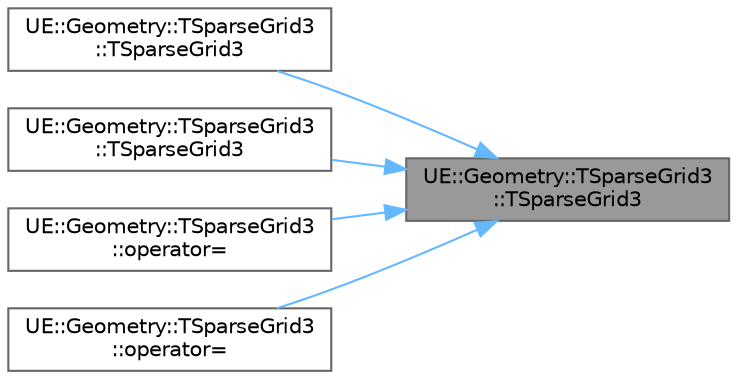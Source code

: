 digraph "UE::Geometry::TSparseGrid3::TSparseGrid3"
{
 // INTERACTIVE_SVG=YES
 // LATEX_PDF_SIZE
  bgcolor="transparent";
  edge [fontname=Helvetica,fontsize=10,labelfontname=Helvetica,labelfontsize=10];
  node [fontname=Helvetica,fontsize=10,shape=box,height=0.2,width=0.4];
  rankdir="RL";
  Node1 [id="Node000001",label="UE::Geometry::TSparseGrid3\l::TSparseGrid3",height=0.2,width=0.4,color="gray40", fillcolor="grey60", style="filled", fontcolor="black",tooltip="Create empty grid."];
  Node1 -> Node2 [id="edge1_Node000001_Node000002",dir="back",color="steelblue1",style="solid",tooltip=" "];
  Node2 [id="Node000002",label="UE::Geometry::TSparseGrid3\l::TSparseGrid3",height=0.2,width=0.4,color="grey40", fillcolor="white", style="filled",URL="$d4/de8/classUE_1_1Geometry_1_1TSparseGrid3.html#a63934fcdfea7775eabc44f72abe35762",tooltip=" "];
  Node1 -> Node3 [id="edge2_Node000001_Node000003",dir="back",color="steelblue1",style="solid",tooltip=" "];
  Node3 [id="Node000003",label="UE::Geometry::TSparseGrid3\l::TSparseGrid3",height=0.2,width=0.4,color="grey40", fillcolor="white", style="filled",URL="$d4/de8/classUE_1_1Geometry_1_1TSparseGrid3.html#a9a8051aebd3a4d3bc0d1ecf39db7d396",tooltip=" "];
  Node1 -> Node4 [id="edge3_Node000001_Node000004",dir="back",color="steelblue1",style="solid",tooltip=" "];
  Node4 [id="Node000004",label="UE::Geometry::TSparseGrid3\l::operator=",height=0.2,width=0.4,color="grey40", fillcolor="white", style="filled",URL="$d4/de8/classUE_1_1Geometry_1_1TSparseGrid3.html#a0f48e6548b5202312a11f425aee9d5cc",tooltip=" "];
  Node1 -> Node5 [id="edge4_Node000001_Node000005",dir="back",color="steelblue1",style="solid",tooltip=" "];
  Node5 [id="Node000005",label="UE::Geometry::TSparseGrid3\l::operator=",height=0.2,width=0.4,color="grey40", fillcolor="white", style="filled",URL="$d4/de8/classUE_1_1Geometry_1_1TSparseGrid3.html#a8bc5ccf326301449d6c01ffc42899152",tooltip=" "];
}
